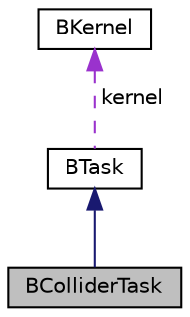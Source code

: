 digraph "BColliderTask"
{
 // LATEX_PDF_SIZE
  edge [fontname="Helvetica",fontsize="10",labelfontname="Helvetica",labelfontsize="10"];
  node [fontname="Helvetica",fontsize="10",shape=record];
  Node1 [label="BColliderTask",height=0.2,width=0.4,color="black", fillcolor="grey75", style="filled", fontcolor="black",tooltip=" "];
  Node2 -> Node1 [dir="back",color="midnightblue",fontsize="10",style="solid",fontname="Helvetica"];
  Node2 [label="BTask",height=0.2,width=0.4,color="black", fillcolor="white", style="filled",URL="$class_b_task.html",tooltip=" "];
  Node3 -> Node2 [dir="back",color="darkorchid3",fontsize="10",style="dashed",label=" kernel" ,fontname="Helvetica"];
  Node3 [label="BKernel",height=0.2,width=0.4,color="black", fillcolor="white", style="filled",URL="$class_b_kernel.html",tooltip=" "];
}
